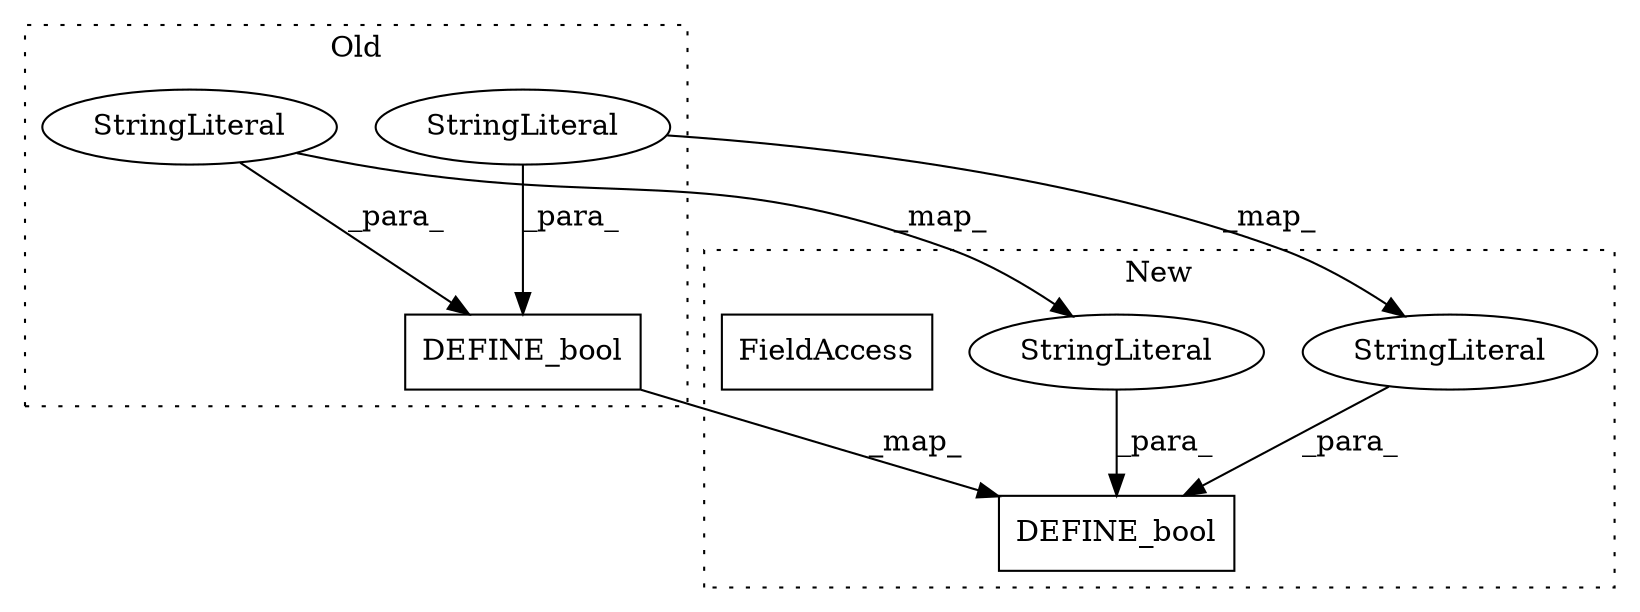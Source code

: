 digraph G {
subgraph cluster0 {
1 [label="DEFINE_bool" a="32" s="5288,5344" l="12,1" shape="box"];
3 [label="StringLiteral" a="45" s="5300" l="4" shape="ellipse"];
6 [label="StringLiteral" a="45" s="5310" l="34" shape="ellipse"];
label = "Old";
style="dotted";
}
subgraph cluster1 {
2 [label="DEFINE_bool" a="32" s="5434,5500" l="12,1" shape="box"];
4 [label="StringLiteral" a="45" s="5446" l="9" shape="ellipse"];
5 [label="StringLiteral" a="45" s="5461" l="39" shape="ellipse"];
7 [label="FieldAccess" a="22" s="3459" l="5" shape="box"];
label = "New";
style="dotted";
}
1 -> 2 [label="_map_"];
3 -> 4 [label="_map_"];
3 -> 1 [label="_para_"];
4 -> 2 [label="_para_"];
5 -> 2 [label="_para_"];
6 -> 5 [label="_map_"];
6 -> 1 [label="_para_"];
}
